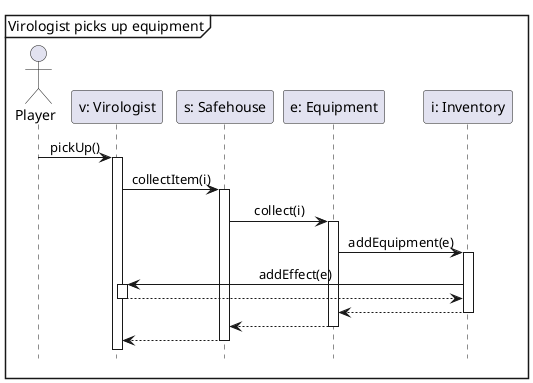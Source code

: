 @startuml
'https://plantuml.com/sequence-diagram

hide footbox
skinparam sequenceMessageAlign center

mainframe Virologist picks up equipment

actor Player as p
participant "v: Virologist" as v
participant "s: Safehouse" as s
participant "e: Equipment" as e
participant "i: Inventory" as i

p -> v ++ : pickUp()
    v -> s ++ : collectItem(i)
        s -> e ++ : collect(i)
            e -> i ++ : addEquipment(e)
                i -> v ++ : addEffect(e)
                return
        return
    return
return

@enduml